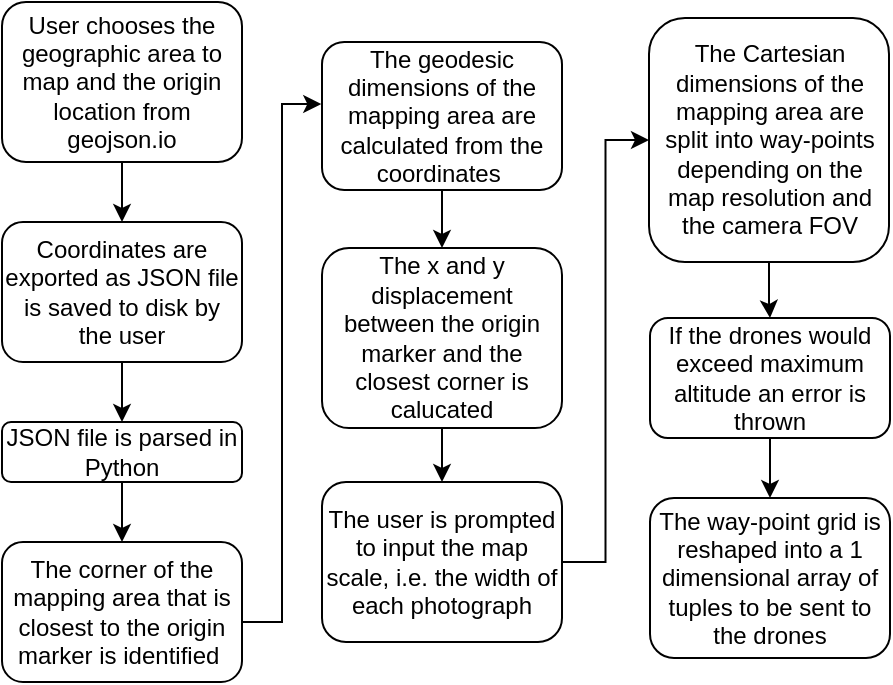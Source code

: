 <mxfile version="13.1.3" type="github"><diagram id="C5RBs43oDa-KdzZeNtuy" name="Page-1"><mxGraphModel dx="976" dy="588" grid="1" gridSize="10" guides="1" tooltips="1" connect="1" arrows="1" fold="1" page="1" pageScale="1" pageWidth="827" pageHeight="1169" math="0" shadow="0"><root><mxCell id="WIyWlLk6GJQsqaUBKTNV-0"/><mxCell id="WIyWlLk6GJQsqaUBKTNV-1" parent="WIyWlLk6GJQsqaUBKTNV-0"/><mxCell id="WIyWlLk6GJQsqaUBKTNV-3" value="User chooses the geographic area to map and the origin location from geojson.io" style="rounded=1;whiteSpace=wrap;html=1;fontSize=12;glass=0;strokeWidth=1;shadow=0;" parent="WIyWlLk6GJQsqaUBKTNV-1" vertex="1"><mxGeometry x="30" y="20" width="120" height="80" as="geometry"/></mxCell><mxCell id="fS-ynWCsagPW3UtlBj-9-2" value="" style="edgeStyle=orthogonalEdgeStyle;rounded=0;orthogonalLoop=1;jettySize=auto;html=1;exitX=0.5;exitY=1;exitDx=0;exitDy=0;" parent="WIyWlLk6GJQsqaUBKTNV-1" source="WIyWlLk6GJQsqaUBKTNV-3" target="fS-ynWCsagPW3UtlBj-9-1" edge="1"><mxGeometry relative="1" as="geometry"><mxPoint x="100" y="160" as="sourcePoint"/></mxGeometry></mxCell><mxCell id="fS-ynWCsagPW3UtlBj-9-14" style="edgeStyle=orthogonalEdgeStyle;rounded=0;orthogonalLoop=1;jettySize=auto;html=1;exitX=0.5;exitY=1;exitDx=0;exitDy=0;entryX=0.5;entryY=0;entryDx=0;entryDy=0;" parent="WIyWlLk6GJQsqaUBKTNV-1" source="fS-ynWCsagPW3UtlBj-9-1" target="WIyWlLk6GJQsqaUBKTNV-12" edge="1"><mxGeometry relative="1" as="geometry"/></mxCell><mxCell id="fS-ynWCsagPW3UtlBj-9-1" value="Coordinates are exported as&amp;nbsp;JSON file is saved to disk by the user" style="rounded=1;whiteSpace=wrap;html=1;fontSize=12;glass=0;strokeWidth=1;shadow=0;" parent="WIyWlLk6GJQsqaUBKTNV-1" vertex="1"><mxGeometry x="30" y="130" width="120" height="70" as="geometry"/></mxCell><mxCell id="fS-ynWCsagPW3UtlBj-9-22" style="edgeStyle=orthogonalEdgeStyle;rounded=0;orthogonalLoop=1;jettySize=auto;html=1;exitX=0.5;exitY=1;exitDx=0;exitDy=0;entryX=0.5;entryY=0;entryDx=0;entryDy=0;" parent="WIyWlLk6GJQsqaUBKTNV-1" source="WIyWlLk6GJQsqaUBKTNV-12" target="fS-ynWCsagPW3UtlBj-9-4" edge="1"><mxGeometry relative="1" as="geometry"/></mxCell><mxCell id="WIyWlLk6GJQsqaUBKTNV-12" value="JSON file is parsed in Python" style="rounded=1;whiteSpace=wrap;html=1;fontSize=12;glass=0;strokeWidth=1;shadow=0;" parent="WIyWlLk6GJQsqaUBKTNV-1" vertex="1"><mxGeometry x="30" y="230" width="120" height="30" as="geometry"/></mxCell><mxCell id="fS-ynWCsagPW3UtlBj-9-4" value="The corner of the mapping area that is closest to the origin marker is identified&amp;nbsp;" style="rounded=1;whiteSpace=wrap;html=1;fontSize=12;glass=0;strokeWidth=1;shadow=0;" parent="WIyWlLk6GJQsqaUBKTNV-1" vertex="1"><mxGeometry x="30" y="290" width="120" height="70" as="geometry"/></mxCell><mxCell id="fS-ynWCsagPW3UtlBj-9-46" style="edgeStyle=orthogonalEdgeStyle;rounded=0;orthogonalLoop=1;jettySize=auto;html=1;entryX=-0.003;entryY=0.419;entryDx=0;entryDy=0;entryPerimeter=0;" parent="WIyWlLk6GJQsqaUBKTNV-1" target="fS-ynWCsagPW3UtlBj-9-8" edge="1"><mxGeometry relative="1" as="geometry"><mxPoint x="150" y="330" as="sourcePoint"/><Array as="points"><mxPoint x="170" y="330"/><mxPoint x="170" y="71"/></Array></mxGeometry></mxCell><mxCell id="fS-ynWCsagPW3UtlBj-9-24" style="edgeStyle=orthogonalEdgeStyle;rounded=0;orthogonalLoop=1;jettySize=auto;html=1;exitX=0.5;exitY=1;exitDx=0;exitDy=0;entryX=0.5;entryY=0;entryDx=0;entryDy=0;" parent="WIyWlLk6GJQsqaUBKTNV-1" source="fS-ynWCsagPW3UtlBj-9-8" target="fS-ynWCsagPW3UtlBj-9-10" edge="1"><mxGeometry relative="1" as="geometry"/></mxCell><mxCell id="fS-ynWCsagPW3UtlBj-9-8" value="The geodesic dimensions of the mapping area are calculated from the coordinates&amp;nbsp;" style="rounded=1;whiteSpace=wrap;html=1;fontSize=12;glass=0;strokeWidth=1;shadow=0;" parent="WIyWlLk6GJQsqaUBKTNV-1" vertex="1"><mxGeometry x="190" y="40" width="120" height="74" as="geometry"/></mxCell><mxCell id="fS-ynWCsagPW3UtlBj-9-25" style="edgeStyle=orthogonalEdgeStyle;rounded=0;orthogonalLoop=1;jettySize=auto;html=1;exitX=0.5;exitY=1;exitDx=0;exitDy=0;entryX=0.5;entryY=0;entryDx=0;entryDy=0;" parent="WIyWlLk6GJQsqaUBKTNV-1" source="fS-ynWCsagPW3UtlBj-9-10" edge="1"><mxGeometry relative="1" as="geometry"><mxPoint x="250" y="260" as="targetPoint"/></mxGeometry></mxCell><mxCell id="fS-ynWCsagPW3UtlBj-9-10" value="The x and y displacement between the origin marker and the closest corner is calucated" style="rounded=1;whiteSpace=wrap;html=1;fontSize=12;glass=0;strokeWidth=1;shadow=0;" parent="WIyWlLk6GJQsqaUBKTNV-1" vertex="1"><mxGeometry x="190" y="143" width="120" height="90" as="geometry"/></mxCell><mxCell id="fS-ynWCsagPW3UtlBj-9-50" style="edgeStyle=orthogonalEdgeStyle;rounded=0;orthogonalLoop=1;jettySize=auto;html=1;exitX=1;exitY=0.5;exitDx=0;exitDy=0;entryX=0;entryY=0.5;entryDx=0;entryDy=0;" parent="WIyWlLk6GJQsqaUBKTNV-1" source="fS-ynWCsagPW3UtlBj-9-18" target="fS-ynWCsagPW3UtlBj-9-27" edge="1"><mxGeometry relative="1" as="geometry"/></mxCell><mxCell id="fS-ynWCsagPW3UtlBj-9-18" value="The user is prompted to input the map scale, i.e. the width of each photograph" style="rounded=1;whiteSpace=wrap;html=1;fontSize=12;glass=0;strokeWidth=1;shadow=0;" parent="WIyWlLk6GJQsqaUBKTNV-1" vertex="1"><mxGeometry x="190" y="260" width="120" height="80" as="geometry"/></mxCell><mxCell id="fS-ynWCsagPW3UtlBj-9-30" value="" style="edgeStyle=orthogonalEdgeStyle;rounded=0;orthogonalLoop=1;jettySize=auto;html=1;" parent="WIyWlLk6GJQsqaUBKTNV-1" source="fS-ynWCsagPW3UtlBj-9-27" target="fS-ynWCsagPW3UtlBj-9-29" edge="1"><mxGeometry relative="1" as="geometry"/></mxCell><mxCell id="fS-ynWCsagPW3UtlBj-9-27" value="The Cartesian dimensions of the mapping area are split into way-points depending on the map resolution and the camera FOV" style="rounded=1;whiteSpace=wrap;html=1;fontSize=12;glass=0;strokeWidth=1;shadow=0;" parent="WIyWlLk6GJQsqaUBKTNV-1" vertex="1"><mxGeometry x="353.5" y="28" width="120" height="122" as="geometry"/></mxCell><mxCell id="fS-ynWCsagPW3UtlBj-9-39" value="" style="edgeStyle=orthogonalEdgeStyle;rounded=0;orthogonalLoop=1;jettySize=auto;html=1;" parent="WIyWlLk6GJQsqaUBKTNV-1" source="fS-ynWCsagPW3UtlBj-9-29" edge="1"><mxGeometry relative="1" as="geometry"><mxPoint x="414" y="268" as="targetPoint"/></mxGeometry></mxCell><mxCell id="fS-ynWCsagPW3UtlBj-9-29" value="If the drones would exceed maximum altitude an error is thrown" style="rounded=1;whiteSpace=wrap;html=1;fontSize=12;glass=0;strokeWidth=1;shadow=0;" parent="WIyWlLk6GJQsqaUBKTNV-1" vertex="1"><mxGeometry x="354" y="178" width="120" height="60" as="geometry"/></mxCell><mxCell id="fS-ynWCsagPW3UtlBj-9-40" value="The way-point grid is reshaped into a 1 dimensional array of tuples to be sent to the drones" style="rounded=1;whiteSpace=wrap;html=1;fontSize=12;glass=0;strokeWidth=1;shadow=0;" parent="WIyWlLk6GJQsqaUBKTNV-1" vertex="1"><mxGeometry x="354" y="268" width="120" height="80" as="geometry"/></mxCell></root></mxGraphModel></diagram></mxfile>